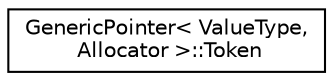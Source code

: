digraph "Graphical Class Hierarchy"
{
 // LATEX_PDF_SIZE
  edge [fontname="Helvetica",fontsize="10",labelfontname="Helvetica",labelfontsize="10"];
  node [fontname="Helvetica",fontsize="10",shape=record];
  rankdir="LR";
  Node0 [label="GenericPointer\< ValueType,\l Allocator \>::Token",height=0.2,width=0.4,color="black", fillcolor="white", style="filled",URL="$struct_generic_pointer_1_1_token.html",tooltip="A token is the basic units of internal representation."];
}

